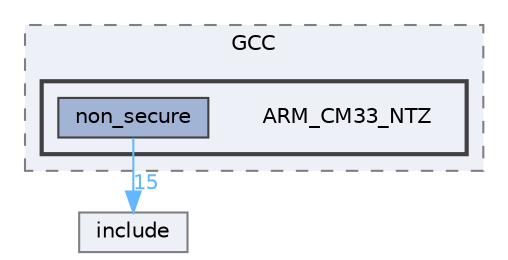 digraph "D:/Projects/Raspberrypi_pico/pico_freertos_final/freertos_pico2/pico_freertos/FreeRTOS-Kernel/portable/GCC/ARM_CM33_NTZ"
{
 // LATEX_PDF_SIZE
  bgcolor="transparent";
  edge [fontname=Helvetica,fontsize=10,labelfontname=Helvetica,labelfontsize=10];
  node [fontname=Helvetica,fontsize=10,shape=box,height=0.2,width=0.4];
  compound=true
  subgraph clusterdir_d47f747b1f9f69e8b995df24b56b1471 {
    graph [ bgcolor="#edf0f7", pencolor="grey50", label="GCC", fontname=Helvetica,fontsize=10 style="filled,dashed", URL="dir_d47f747b1f9f69e8b995df24b56b1471.html",tooltip=""]
  subgraph clusterdir_23eec408b27d589277f5665887f1b354 {
    graph [ bgcolor="#edf0f7", pencolor="grey25", label="", fontname=Helvetica,fontsize=10 style="filled,bold", URL="dir_23eec408b27d589277f5665887f1b354.html",tooltip=""]
    dir_23eec408b27d589277f5665887f1b354 [shape=plaintext, label="ARM_CM33_NTZ"];
  dir_43610bfa657413f7b5090d8a7c36f4e6 [label="non_secure", fillcolor="#a2b4d6", color="grey25", style="filled", URL="dir_43610bfa657413f7b5090d8a7c36f4e6.html",tooltip=""];
  }
  }
  dir_c69ece34c3f150cb2c6f1098178b172a [label="include", fillcolor="#edf0f7", color="grey50", style="filled", URL="dir_c69ece34c3f150cb2c6f1098178b172a.html",tooltip=""];
  dir_43610bfa657413f7b5090d8a7c36f4e6->dir_c69ece34c3f150cb2c6f1098178b172a [headlabel="15", labeldistance=1.5 headhref="dir_000153_000125.html" href="dir_000153_000125.html" color="steelblue1" fontcolor="steelblue1"];
}
